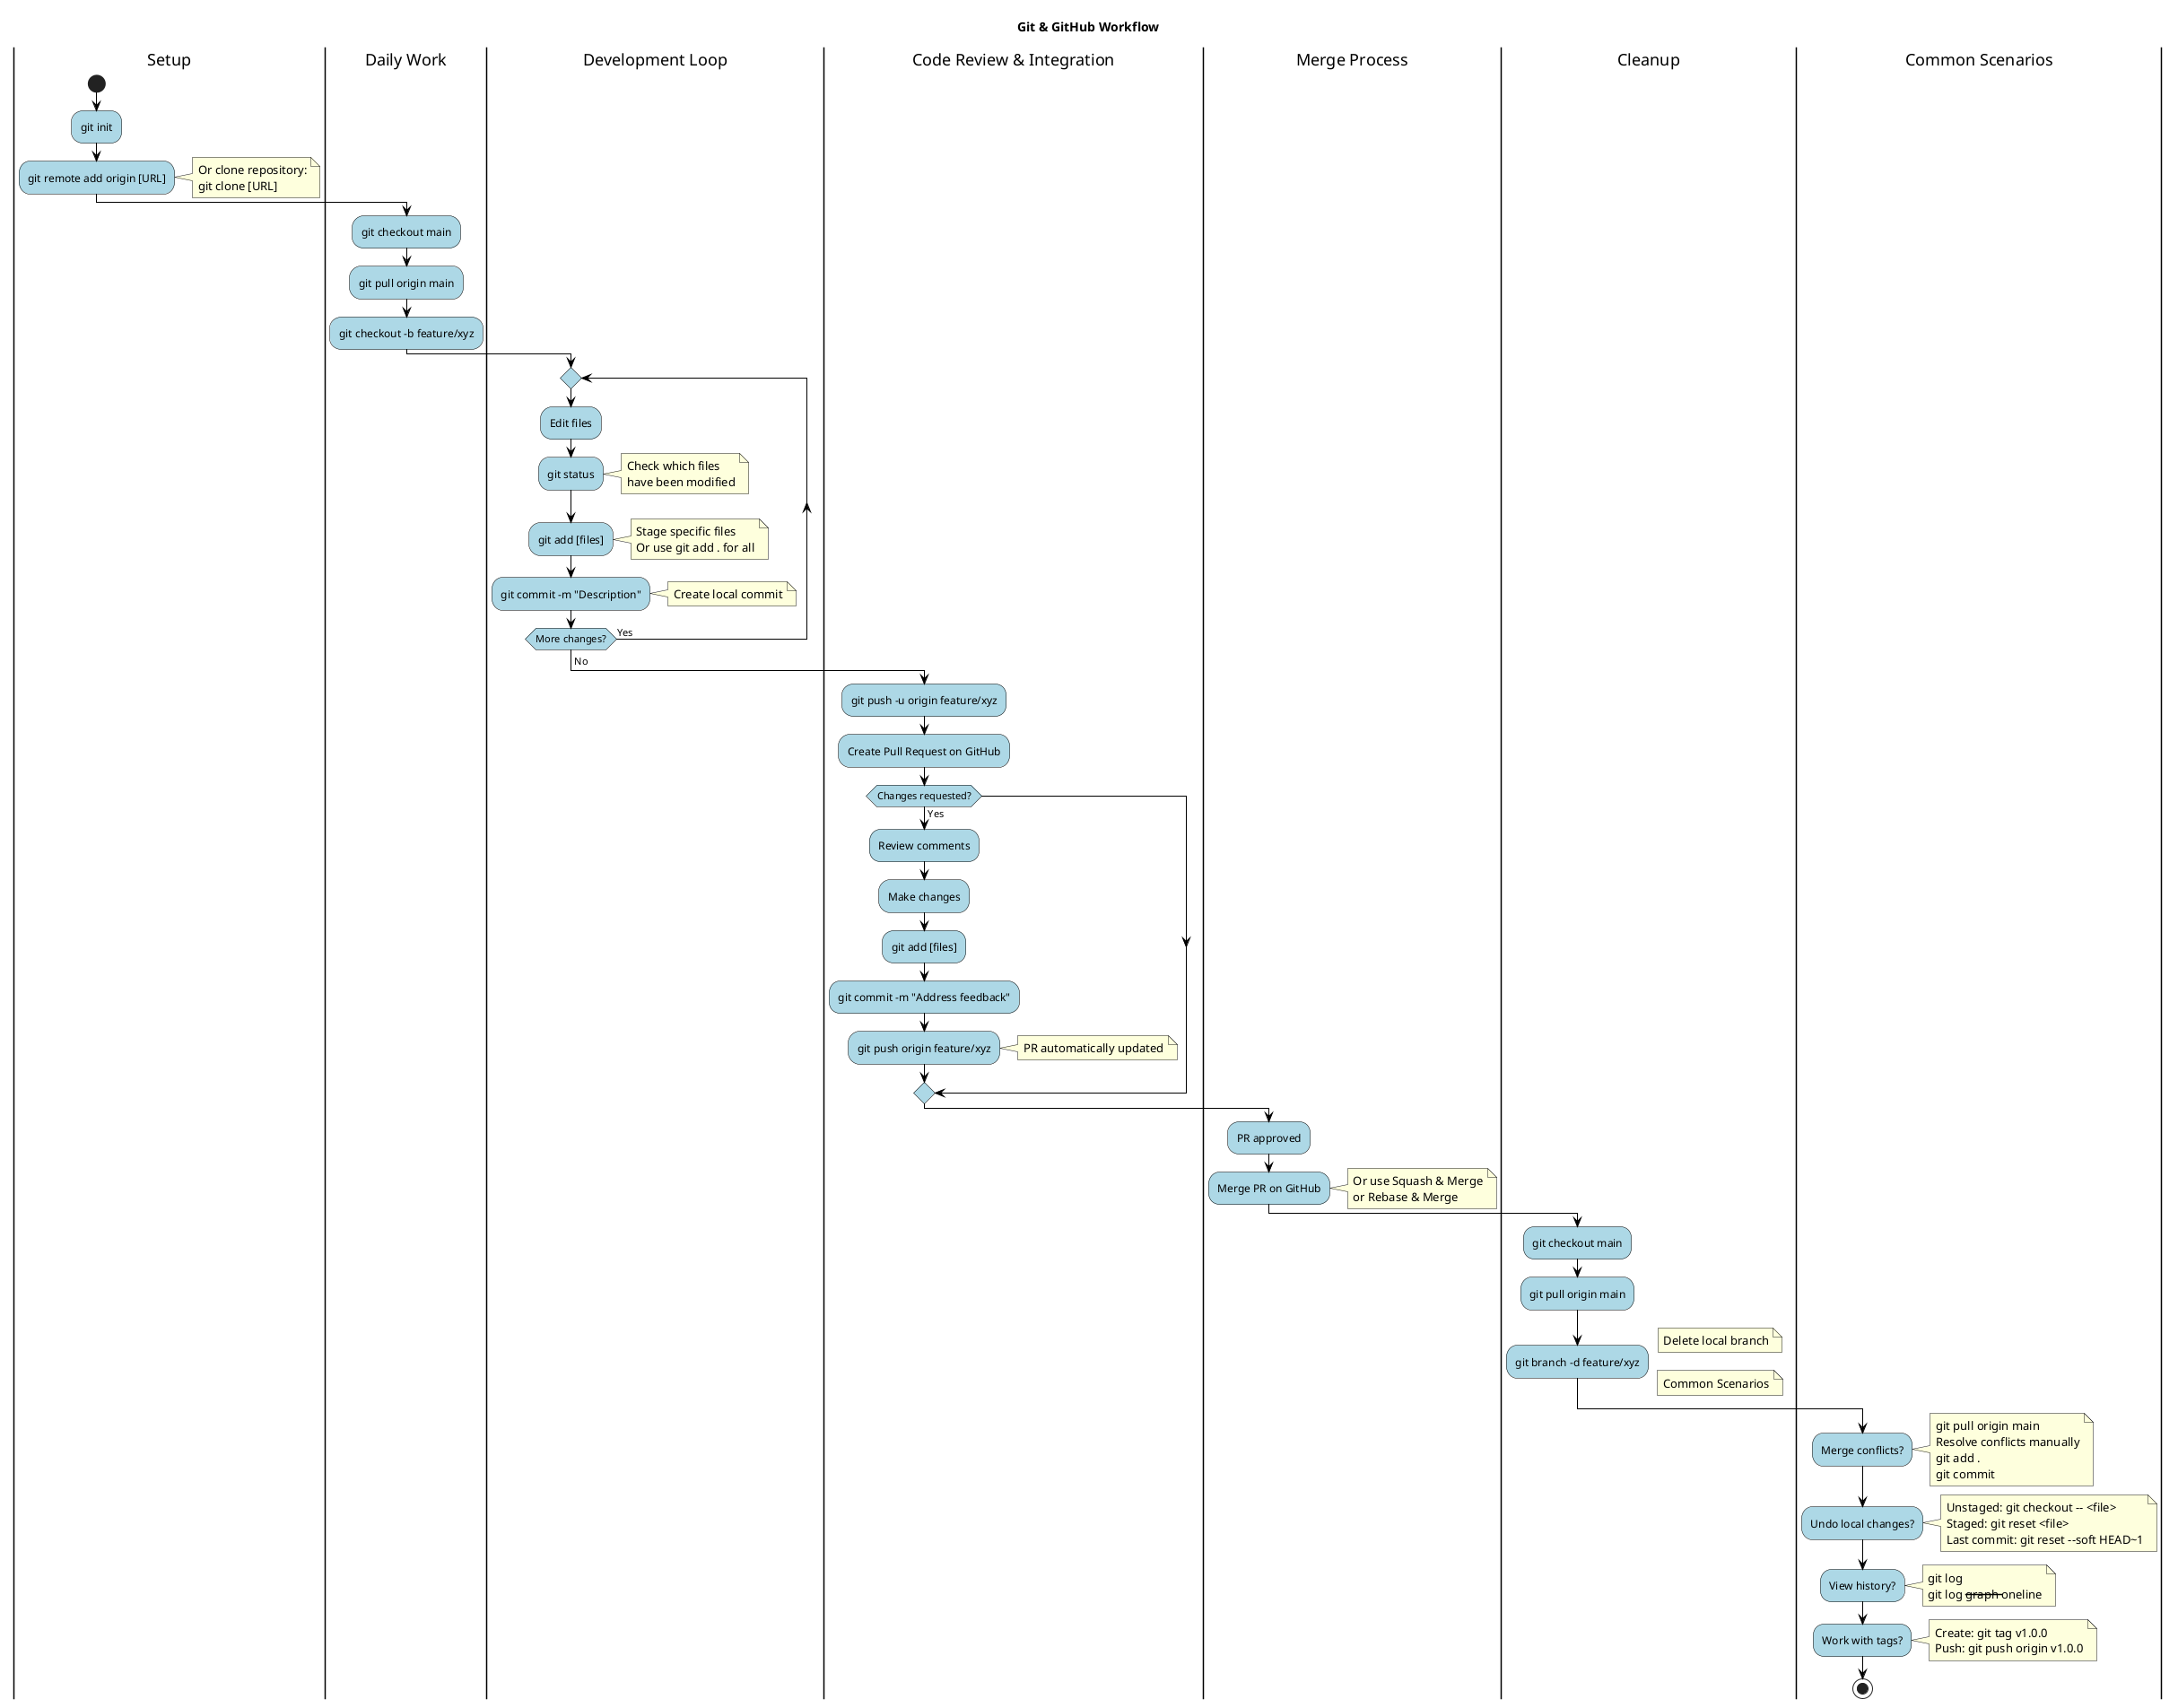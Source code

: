 @startuml "git-workflow"
skinparam backgroundColor white
skinparam activityBorderColor black
skinparam activityBackgroundColor lightBlue
skinparam arrowColor black

title Git & GitHub Workflow

|Setup|
start
:git init;
:git remote add origin [URL];
note right: Or clone repository:\ngit clone [URL]

|Daily Work|
:git checkout main;
:git pull origin main;
:git checkout -b feature/xyz;

|Development Loop|
repeat
  :Edit files;
  :git status;
  note right: Check which files\nhave been modified
  :git add [files];
  note right: Stage specific files\nOr use git add . for all
  :git commit -m "Description";
  note right: Create local commit
repeat while (More changes?) is (Yes)
->No;

|Code Review & Integration|
:git push -u origin feature/xyz;
:Create Pull Request on GitHub;
if (Changes requested?) then (Yes)
  :Review comments;
  :Make changes;
  :git add [files];
  :git commit -m "Address feedback";
  :git push origin feature/xyz;
  note right: PR automatically updated
endif

|Merge Process|
:PR approved;
:Merge PR on GitHub;
note right: Or use Squash & Merge\nor Rebase & Merge

|Cleanup|
:git checkout main;
:git pull origin main;
:git branch -d feature/xyz;
note right: Delete local branch

|Common Scenarios|
floating note right: Common Scenarios
:Merge conflicts?;
note right
  git pull origin main
  Resolve conflicts manually
  git add .
  git commit
end note

:Undo local changes?;
note right
  Unstaged: git checkout -- <file>
  Staged: git reset <file>
  Last commit: git reset --soft HEAD~1
end note

:View history?;
note right
  git log
  git log --graph --oneline
end note

:Work with tags?;
note right
  Create: git tag v1.0.0
  Push: git push origin v1.0.0
end note

stop
@enduml
